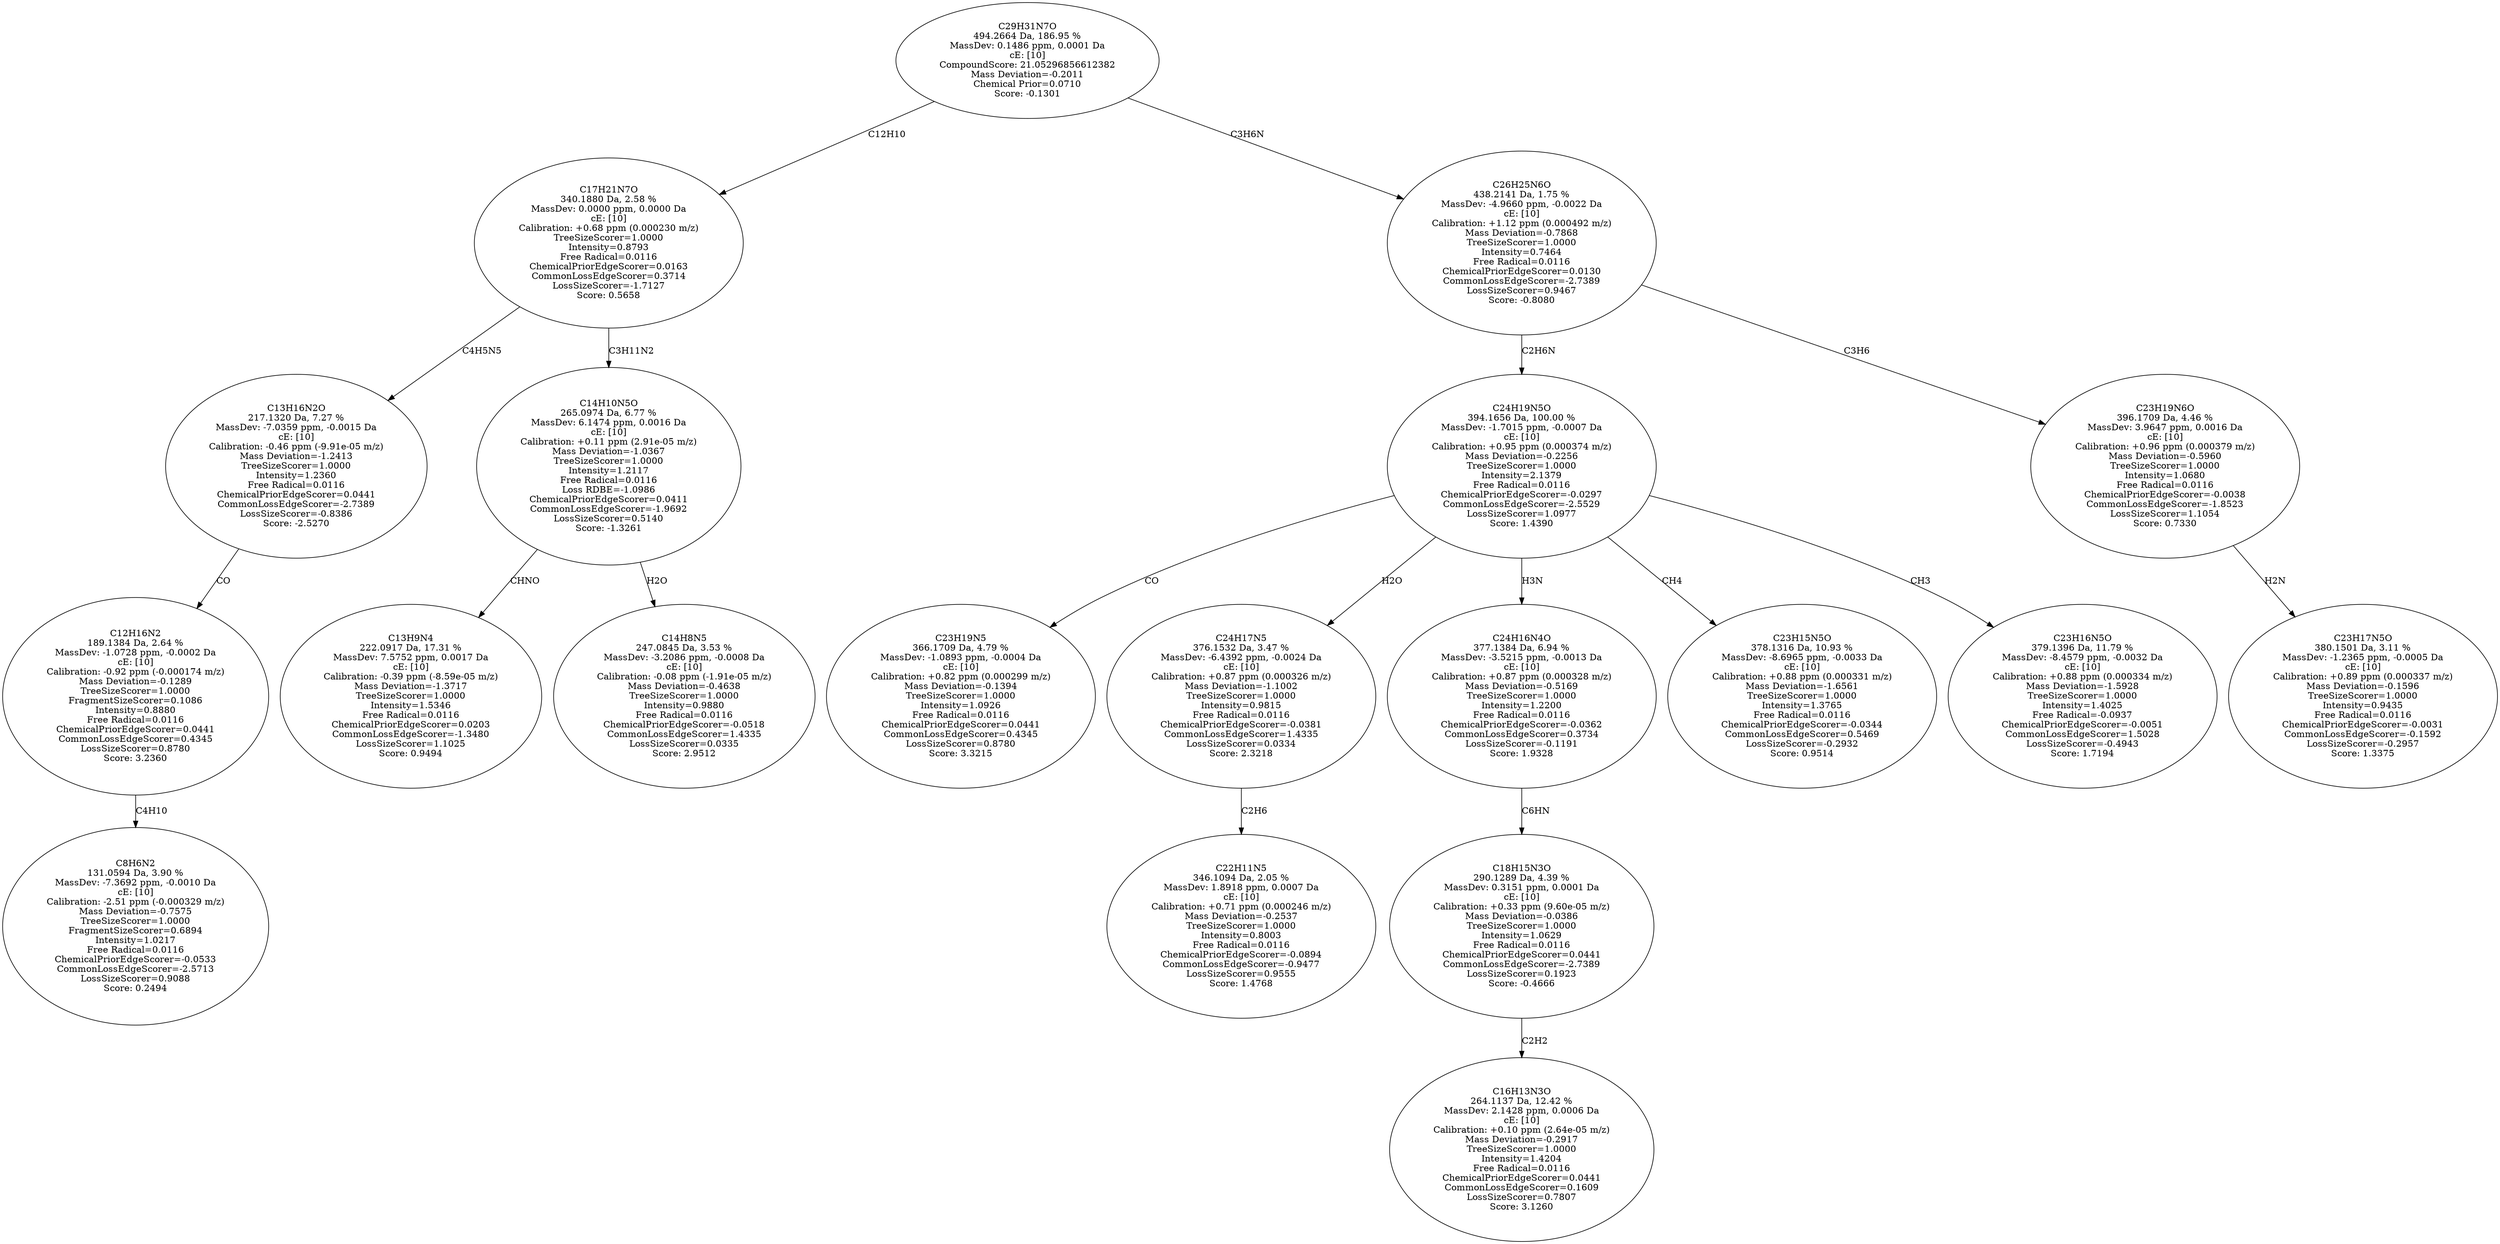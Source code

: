 strict digraph {
v1 [label="C8H6N2\n131.0594 Da, 3.90 %\nMassDev: -7.3692 ppm, -0.0010 Da\ncE: [10]\nCalibration: -2.51 ppm (-0.000329 m/z)\nMass Deviation=-0.7575\nTreeSizeScorer=1.0000\nFragmentSizeScorer=0.6894\nIntensity=1.0217\nFree Radical=0.0116\nChemicalPriorEdgeScorer=-0.0533\nCommonLossEdgeScorer=-2.5713\nLossSizeScorer=0.9088\nScore: 0.2494"];
v2 [label="C12H16N2\n189.1384 Da, 2.64 %\nMassDev: -1.0728 ppm, -0.0002 Da\ncE: [10]\nCalibration: -0.92 ppm (-0.000174 m/z)\nMass Deviation=-0.1289\nTreeSizeScorer=1.0000\nFragmentSizeScorer=0.1086\nIntensity=0.8880\nFree Radical=0.0116\nChemicalPriorEdgeScorer=0.0441\nCommonLossEdgeScorer=0.4345\nLossSizeScorer=0.8780\nScore: 3.2360"];
v3 [label="C13H16N2O\n217.1320 Da, 7.27 %\nMassDev: -7.0359 ppm, -0.0015 Da\ncE: [10]\nCalibration: -0.46 ppm (-9.91e-05 m/z)\nMass Deviation=-1.2413\nTreeSizeScorer=1.0000\nIntensity=1.2360\nFree Radical=0.0116\nChemicalPriorEdgeScorer=0.0441\nCommonLossEdgeScorer=-2.7389\nLossSizeScorer=-0.8386\nScore: -2.5270"];
v4 [label="C13H9N4\n222.0917 Da, 17.31 %\nMassDev: 7.5752 ppm, 0.0017 Da\ncE: [10]\nCalibration: -0.39 ppm (-8.59e-05 m/z)\nMass Deviation=-1.3717\nTreeSizeScorer=1.0000\nIntensity=1.5346\nFree Radical=0.0116\nChemicalPriorEdgeScorer=0.0203\nCommonLossEdgeScorer=-1.3480\nLossSizeScorer=1.1025\nScore: 0.9494"];
v5 [label="C14H8N5\n247.0845 Da, 3.53 %\nMassDev: -3.2086 ppm, -0.0008 Da\ncE: [10]\nCalibration: -0.08 ppm (-1.91e-05 m/z)\nMass Deviation=-0.4638\nTreeSizeScorer=1.0000\nIntensity=0.9880\nFree Radical=0.0116\nChemicalPriorEdgeScorer=-0.0518\nCommonLossEdgeScorer=1.4335\nLossSizeScorer=0.0335\nScore: 2.9512"];
v6 [label="C14H10N5O\n265.0974 Da, 6.77 %\nMassDev: 6.1474 ppm, 0.0016 Da\ncE: [10]\nCalibration: +0.11 ppm (2.91e-05 m/z)\nMass Deviation=-1.0367\nTreeSizeScorer=1.0000\nIntensity=1.2117\nFree Radical=0.0116\nLoss RDBE=-1.0986\nChemicalPriorEdgeScorer=0.0411\nCommonLossEdgeScorer=-1.9692\nLossSizeScorer=0.5140\nScore: -1.3261"];
v7 [label="C17H21N7O\n340.1880 Da, 2.58 %\nMassDev: 0.0000 ppm, 0.0000 Da\ncE: [10]\nCalibration: +0.68 ppm (0.000230 m/z)\nTreeSizeScorer=1.0000\nIntensity=0.8793\nFree Radical=0.0116\nChemicalPriorEdgeScorer=0.0163\nCommonLossEdgeScorer=0.3714\nLossSizeScorer=-1.7127\nScore: 0.5658"];
v8 [label="C23H19N5\n366.1709 Da, 4.79 %\nMassDev: -1.0893 ppm, -0.0004 Da\ncE: [10]\nCalibration: +0.82 ppm (0.000299 m/z)\nMass Deviation=-0.1394\nTreeSizeScorer=1.0000\nIntensity=1.0926\nFree Radical=0.0116\nChemicalPriorEdgeScorer=0.0441\nCommonLossEdgeScorer=0.4345\nLossSizeScorer=0.8780\nScore: 3.3215"];
v9 [label="C22H11N5\n346.1094 Da, 2.05 %\nMassDev: 1.8918 ppm, 0.0007 Da\ncE: [10]\nCalibration: +0.71 ppm (0.000246 m/z)\nMass Deviation=-0.2537\nTreeSizeScorer=1.0000\nIntensity=0.8003\nFree Radical=0.0116\nChemicalPriorEdgeScorer=-0.0894\nCommonLossEdgeScorer=-0.9477\nLossSizeScorer=0.9555\nScore: 1.4768"];
v10 [label="C24H17N5\n376.1532 Da, 3.47 %\nMassDev: -6.4392 ppm, -0.0024 Da\ncE: [10]\nCalibration: +0.87 ppm (0.000326 m/z)\nMass Deviation=-1.1002\nTreeSizeScorer=1.0000\nIntensity=0.9815\nFree Radical=0.0116\nChemicalPriorEdgeScorer=-0.0381\nCommonLossEdgeScorer=1.4335\nLossSizeScorer=0.0334\nScore: 2.3218"];
v11 [label="C16H13N3O\n264.1137 Da, 12.42 %\nMassDev: 2.1428 ppm, 0.0006 Da\ncE: [10]\nCalibration: +0.10 ppm (2.64e-05 m/z)\nMass Deviation=-0.2917\nTreeSizeScorer=1.0000\nIntensity=1.4204\nFree Radical=0.0116\nChemicalPriorEdgeScorer=0.0441\nCommonLossEdgeScorer=0.1609\nLossSizeScorer=0.7807\nScore: 3.1260"];
v12 [label="C18H15N3O\n290.1289 Da, 4.39 %\nMassDev: 0.3151 ppm, 0.0001 Da\ncE: [10]\nCalibration: +0.33 ppm (9.60e-05 m/z)\nMass Deviation=-0.0386\nTreeSizeScorer=1.0000\nIntensity=1.0629\nFree Radical=0.0116\nChemicalPriorEdgeScorer=0.0441\nCommonLossEdgeScorer=-2.7389\nLossSizeScorer=0.1923\nScore: -0.4666"];
v13 [label="C24H16N4O\n377.1384 Da, 6.94 %\nMassDev: -3.5215 ppm, -0.0013 Da\ncE: [10]\nCalibration: +0.87 ppm (0.000328 m/z)\nMass Deviation=-0.5169\nTreeSizeScorer=1.0000\nIntensity=1.2200\nFree Radical=0.0116\nChemicalPriorEdgeScorer=-0.0362\nCommonLossEdgeScorer=0.3734\nLossSizeScorer=-0.1191\nScore: 1.9328"];
v14 [label="C23H15N5O\n378.1316 Da, 10.93 %\nMassDev: -8.6965 ppm, -0.0033 Da\ncE: [10]\nCalibration: +0.88 ppm (0.000331 m/z)\nMass Deviation=-1.6561\nTreeSizeScorer=1.0000\nIntensity=1.3765\nFree Radical=0.0116\nChemicalPriorEdgeScorer=-0.0344\nCommonLossEdgeScorer=0.5469\nLossSizeScorer=-0.2932\nScore: 0.9514"];
v15 [label="C23H16N5O\n379.1396 Da, 11.79 %\nMassDev: -8.4579 ppm, -0.0032 Da\ncE: [10]\nCalibration: +0.88 ppm (0.000334 m/z)\nMass Deviation=-1.5928\nTreeSizeScorer=1.0000\nIntensity=1.4025\nFree Radical=-0.0937\nChemicalPriorEdgeScorer=-0.0051\nCommonLossEdgeScorer=1.5028\nLossSizeScorer=-0.4943\nScore: 1.7194"];
v16 [label="C24H19N5O\n394.1656 Da, 100.00 %\nMassDev: -1.7015 ppm, -0.0007 Da\ncE: [10]\nCalibration: +0.95 ppm (0.000374 m/z)\nMass Deviation=-0.2256\nTreeSizeScorer=1.0000\nIntensity=2.1379\nFree Radical=0.0116\nChemicalPriorEdgeScorer=-0.0297\nCommonLossEdgeScorer=-2.5529\nLossSizeScorer=1.0977\nScore: 1.4390"];
v17 [label="C23H17N5O\n380.1501 Da, 3.11 %\nMassDev: -1.2365 ppm, -0.0005 Da\ncE: [10]\nCalibration: +0.89 ppm (0.000337 m/z)\nMass Deviation=-0.1596\nTreeSizeScorer=1.0000\nIntensity=0.9435\nFree Radical=0.0116\nChemicalPriorEdgeScorer=-0.0031\nCommonLossEdgeScorer=-0.1592\nLossSizeScorer=-0.2957\nScore: 1.3375"];
v18 [label="C23H19N6O\n396.1709 Da, 4.46 %\nMassDev: 3.9647 ppm, 0.0016 Da\ncE: [10]\nCalibration: +0.96 ppm (0.000379 m/z)\nMass Deviation=-0.5960\nTreeSizeScorer=1.0000\nIntensity=1.0680\nFree Radical=0.0116\nChemicalPriorEdgeScorer=-0.0038\nCommonLossEdgeScorer=-1.8523\nLossSizeScorer=1.1054\nScore: 0.7330"];
v19 [label="C26H25N6O\n438.2141 Da, 1.75 %\nMassDev: -4.9660 ppm, -0.0022 Da\ncE: [10]\nCalibration: +1.12 ppm (0.000492 m/z)\nMass Deviation=-0.7868\nTreeSizeScorer=1.0000\nIntensity=0.7464\nFree Radical=0.0116\nChemicalPriorEdgeScorer=0.0130\nCommonLossEdgeScorer=-2.7389\nLossSizeScorer=0.9467\nScore: -0.8080"];
v20 [label="C29H31N7O\n494.2664 Da, 186.95 %\nMassDev: 0.1486 ppm, 0.0001 Da\ncE: [10]\nCompoundScore: 21.05296856612382\nMass Deviation=-0.2011\nChemical Prior=0.0710\nScore: -0.1301"];
v2 -> v1 [label="C4H10"];
v3 -> v2 [label="CO"];
v7 -> v3 [label="C4H5N5"];
v6 -> v4 [label="CHNO"];
v6 -> v5 [label="H2O"];
v7 -> v6 [label="C3H11N2"];
v20 -> v7 [label="C12H10"];
v16 -> v8 [label="CO"];
v10 -> v9 [label="C2H6"];
v16 -> v10 [label="H2O"];
v12 -> v11 [label="C2H2"];
v13 -> v12 [label="C6HN"];
v16 -> v13 [label="H3N"];
v16 -> v14 [label="CH4"];
v16 -> v15 [label="CH3"];
v19 -> v16 [label="C2H6N"];
v18 -> v17 [label="H2N"];
v19 -> v18 [label="C3H6"];
v20 -> v19 [label="C3H6N"];
}